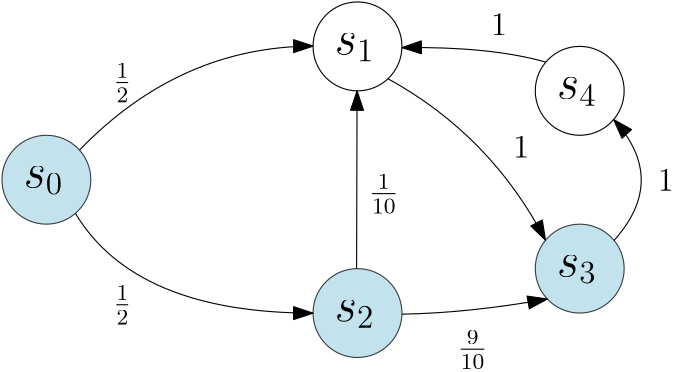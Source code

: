 <?xml version="1.0"?>
<!DOCTYPE ipe SYSTEM "ipe.dtd">
<ipe version="70206" creator="Ipe 7.2.6">
<info created="D:20180327204059" modified="D:20180520182751"/>
<ipestyle name="basic">
<symbol name="arrow/arc(spx)">
<path stroke="sym-stroke" fill="sym-stroke" pen="sym-pen">
0 0 m
-1 0.333 l
-1 -0.333 l
h
</path>
</symbol>
<symbol name="arrow/farc(spx)">
<path stroke="sym-stroke" fill="white" pen="sym-pen">
0 0 m
-1 0.333 l
-1 -0.333 l
h
</path>
</symbol>
<symbol name="arrow/ptarc(spx)">
<path stroke="sym-stroke" fill="sym-stroke" pen="sym-pen">
0 0 m
-1 0.333 l
-0.8 0 l
-1 -0.333 l
h
</path>
</symbol>
<symbol name="arrow/fptarc(spx)">
<path stroke="sym-stroke" fill="white" pen="sym-pen">
0 0 m
-1 0.333 l
-0.8 0 l
-1 -0.333 l
h
</path>
</symbol>
<symbol name="mark/circle(sx)" transformations="translations">
<path fill="sym-stroke">
0.6 0 0 0.6 0 0 e
0.4 0 0 0.4 0 0 e
</path>
</symbol>
<symbol name="mark/disk(sx)" transformations="translations">
<path fill="sym-stroke">
0.6 0 0 0.6 0 0 e
</path>
</symbol>
<symbol name="mark/fdisk(sfx)" transformations="translations">
<group>
<path fill="sym-fill">
0.5 0 0 0.5 0 0 e
</path>
<path fill="sym-stroke" fillrule="eofill">
0.6 0 0 0.6 0 0 e
0.4 0 0 0.4 0 0 e
</path>
</group>
</symbol>
<symbol name="mark/box(sx)" transformations="translations">
<path fill="sym-stroke" fillrule="eofill">
-0.6 -0.6 m
0.6 -0.6 l
0.6 0.6 l
-0.6 0.6 l
h
-0.4 -0.4 m
0.4 -0.4 l
0.4 0.4 l
-0.4 0.4 l
h
</path>
</symbol>
<symbol name="mark/square(sx)" transformations="translations">
<path fill="sym-stroke">
-0.6 -0.6 m
0.6 -0.6 l
0.6 0.6 l
-0.6 0.6 l
h
</path>
</symbol>
<symbol name="mark/fsquare(sfx)" transformations="translations">
<group>
<path fill="sym-fill">
-0.5 -0.5 m
0.5 -0.5 l
0.5 0.5 l
-0.5 0.5 l
h
</path>
<path fill="sym-stroke" fillrule="eofill">
-0.6 -0.6 m
0.6 -0.6 l
0.6 0.6 l
-0.6 0.6 l
h
-0.4 -0.4 m
0.4 -0.4 l
0.4 0.4 l
-0.4 0.4 l
h
</path>
</group>
</symbol>
<symbol name="mark/cross(sx)" transformations="translations">
<group>
<path fill="sym-stroke">
-0.43 -0.57 m
0.57 0.43 l
0.43 0.57 l
-0.57 -0.43 l
h
</path>
<path fill="sym-stroke">
-0.43 0.57 m
0.57 -0.43 l
0.43 -0.57 l
-0.57 0.43 l
h
</path>
</group>
</symbol>
<symbol name="arrow/fnormal(spx)">
<path stroke="sym-stroke" fill="white" pen="sym-pen">
0 0 m
-1 0.333 l
-1 -0.333 l
h
</path>
</symbol>
<symbol name="arrow/pointed(spx)">
<path stroke="sym-stroke" fill="sym-stroke" pen="sym-pen">
0 0 m
-1 0.333 l
-0.8 0 l
-1 -0.333 l
h
</path>
</symbol>
<symbol name="arrow/fpointed(spx)">
<path stroke="sym-stroke" fill="white" pen="sym-pen">
0 0 m
-1 0.333 l
-0.8 0 l
-1 -0.333 l
h
</path>
</symbol>
<symbol name="arrow/linear(spx)">
<path stroke="sym-stroke" pen="sym-pen">
-1 0.333 m
0 0 l
-1 -0.333 l
</path>
</symbol>
<symbol name="arrow/fdouble(spx)">
<path stroke="sym-stroke" fill="white" pen="sym-pen">
0 0 m
-1 0.333 l
-1 -0.333 l
h
-1 0 m
-2 0.333 l
-2 -0.333 l
h
</path>
</symbol>
<symbol name="arrow/double(spx)">
<path stroke="sym-stroke" fill="sym-stroke" pen="sym-pen">
0 0 m
-1 0.333 l
-1 -0.333 l
h
-1 0 m
-2 0.333 l
-2 -0.333 l
h
</path>
</symbol>
<pen name="heavier" value="0.8"/>
<pen name="fat" value="1.2"/>
<pen name="ultrafat" value="2"/>
<symbolsize name="large" value="5"/>
<symbolsize name="small" value="2"/>
<symbolsize name="tiny" value="1.1"/>
<arrowsize name="large" value="10"/>
<arrowsize name="small" value="5"/>
<arrowsize name="tiny" value="3"/>
<color name="red" value="1 0 0"/>
<color name="green" value="0 1 0"/>
<color name="blue" value="0 0 1"/>
<color name="yellow" value="1 1 0"/>
<color name="orange" value="1 0.647 0"/>
<color name="gold" value="1 0.843 0"/>
<color name="purple" value="0.627 0.125 0.941"/>
<color name="gray" value="0.745"/>
<color name="brown" value="0.647 0.165 0.165"/>
<color name="navy" value="0 0 0.502"/>
<color name="pink" value="1 0.753 0.796"/>
<color name="seagreen" value="0.18 0.545 0.341"/>
<color name="turquoise" value="0.251 0.878 0.816"/>
<color name="violet" value="0.933 0.51 0.933"/>
<color name="darkblue" value="0 0 0.545"/>
<color name="darkcyan" value="0 0.545 0.545"/>
<color name="darkgray" value="0.663"/>
<color name="darkgreen" value="0 0.392 0"/>
<color name="darkmagenta" value="0.545 0 0.545"/>
<color name="darkorange" value="1 0.549 0"/>
<color name="darkred" value="0.545 0 0"/>
<color name="lightblue" value="0.678 0.847 0.902"/>
<color name="lightcyan" value="0.878 1 1"/>
<color name="lightgray" value="0.827"/>
<color name="lightgreen" value="0.565 0.933 0.565"/>
<color name="lightyellow" value="1 1 0.878"/>
<dashstyle name="dashed" value="[4] 0"/>
<dashstyle name="dotted" value="[1 3] 0"/>
<dashstyle name="dash dotted" value="[4 2 1 2] 0"/>
<dashstyle name="dash dot dotted" value="[4 2 1 2 1 2] 0"/>
<textsize name="large" value="\large"/>
<textsize name="Large" value="\Large"/>
<textsize name="LARGE" value="\LARGE"/>
<textsize name="huge" value="\huge"/>
<textsize name="Huge" value="\Huge"/>
<textsize name="small" value="\small"/>
<textsize name="footnote" value="\footnotesize"/>
<textsize name="tiny" value="\tiny"/>
<textstyle name="center" begin="\begin{center}" end="\end{center}"/>
<textstyle name="itemize" begin="\begin{itemize}" end="\end{itemize}"/>
<textstyle name="item" begin="\begin{itemize}\item{}" end="\end{itemize}"/>
<gridsize name="4 pts" value="4"/>
<gridsize name="8 pts (~3 mm)" value="8"/>
<gridsize name="16 pts (~6 mm)" value="16"/>
<gridsize name="32 pts (~12 mm)" value="32"/>
<gridsize name="10 pts (~3.5 mm)" value="10"/>
<gridsize name="20 pts (~7 mm)" value="20"/>
<gridsize name="14 pts (~5 mm)" value="14"/>
<gridsize name="28 pts (~10 mm)" value="28"/>
<gridsize name="56 pts (~20 mm)" value="56"/>
<anglesize name="90 deg" value="90"/>
<anglesize name="60 deg" value="60"/>
<anglesize name="45 deg" value="45"/>
<anglesize name="30 deg" value="30"/>
<anglesize name="22.5 deg" value="22.5"/>
<opacity name="10%" value="0.1"/>
<opacity name="30%" value="0.3"/>
<opacity name="50%" value="0.5"/>
<opacity name="75%" value="0.75"/>
<tiling name="falling" angle="-60" step="4" width="1"/>
<tiling name="rising" angle="30" step="4" width="1"/>
</ipestyle>
<page>
<layer name="alpha"/>
<view layers="alpha" active="alpha"/>
<path layer="alpha" matrix="1 0 0 1 0 16" stroke="black">
16 0 0 16 160 768 e
</path>
<path stroke="black" fill="lightblue" opacity="75%">
16 0 0 16 48 736 e
</path>
<path stroke="black" fill="lightblue" opacity="75%">
16 0 0 16 160 688 e
</path>
<path matrix="1 0 0 1 80 16" stroke="black" fill="lightblue" opacity="75%">
16 0 0 16 160 688 e
</path>
<path matrix="1 0 0 1 80 80" stroke="black">
16 0 0 16 160 688 e
</path>
<path stroke="black" arrow="normal/normal">
59.9171 746.676 m
96 784
144 784.1 c
</path>
<path stroke="black" arrow="normal/normal">
58.4533 723.887 m
80 688
144 687.97 c
</path>
<path stroke="black" arrow="normal/normal">
159.677 703.997 m
159.846 768.001 l
</path>
<path stroke="black" arrow="normal/normal">
170.973 772.355 m
208 752
227.689 714.22 c
</path>
<path stroke="black" arrow="normal/normal">
175.995 687.604 m
200 688
228.339 693.045 c
</path>
<path stroke="black" arrow="normal/normal">
252.355 714.167 m
272 736
252.211 757.661 c
</path>
<path stroke="black" arrow="normal/normal">
227.786 778.335 m
208 784
175.994 783.562 c
</path>
<text matrix="1 0 0 1 -0.14819 -2.74542" transformations="translations" pos="40 736" stroke="black" type="label" width="14.291" height="7.415" depth="2.58" valign="baseline" size="LARGE" style="math">s_0</text>
<text matrix="1 0 0 1 111.852 -50.7454" transformations="translations" pos="40 736" stroke="black" type="label" width="14.291" height="7.415" depth="2.58" valign="baseline" size="LARGE" style="math">s_2</text>
<text matrix="1 0 0 1 191.852 -34.7454" transformations="translations" pos="40 736" stroke="black" type="label" width="14.291" height="7.415" depth="2.58" valign="baseline" size="LARGE" style="math">s_3</text>
<text matrix="1 0 0 1 191.852 29.2546" transformations="translations" pos="40 736" stroke="black" type="label" width="14.291" height="7.415" depth="2.58" valign="baseline" size="LARGE" style="math">s_4</text>
<text matrix="1 0 0 1 111.852 45.2546" transformations="translations" pos="40 736" stroke="black" type="label" width="14.291" height="7.415" depth="2.58" valign="baseline" size="LARGE" style="math">s_1</text>
<text matrix="1 0 0 1 0 8" transformations="translations" pos="72 680" stroke="black" type="label" width="6.625" height="9.846" depth="4.12" valign="baseline" size="large" style="math">\frac{1}{2}</text>
<text matrix="1 0 0 1 0 88" transformations="translations" pos="72 680" stroke="black" type="label" width="6.625" height="9.846" depth="4.12" valign="baseline" size="large" style="math">\frac{1}{2}</text>
<text matrix="1 0 0 1 92 48" transformations="translations" pos="72 680" stroke="black" type="label" width="10.859" height="9.846" depth="4.12" valign="baseline" size="large" style="math">\frac{1}{10}</text>
<text matrix="1 0 0 1 124 -8" transformations="translations" pos="72 680" stroke="black" type="label" width="10.859" height="9.846" depth="4.12" valign="baseline" size="large" style="math">\frac{9}{10}</text>
<text transformations="translations" pos="268 732" stroke="black" type="label" width="5.853" height="7.704" depth="0" valign="baseline" size="large" style="math">1</text>
<text transformations="translations" pos="216 744" stroke="black" type="label" width="5.853" height="7.704" depth="0" valign="baseline" size="large" style="math">1</text>
<text matrix="1 0 0 1 -8 44" transformations="translations" pos="216 744" stroke="black" type="label" width="5.853" height="7.704" depth="0" valign="baseline" size="large" style="math">1</text>
</page>
</ipe>
